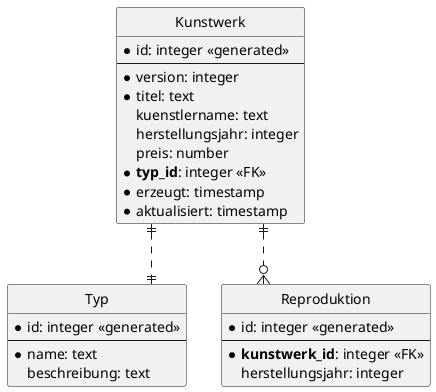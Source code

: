 ' Preview durch <Alt>d

@startuml ER Diagramm

' hide the spot
hide circle

' evtl. Prbleme mit Kraehenfuessen vermeiden
skinparam linetype ortho

entity "Kunstwerk" {
  * id: integer <<generated>>
  --
  * version: integer
  * titel: text
    kuenstlername: text
    herstellungsjahr: integer
    preis: number
  * **typ_id**: integer <<FK>>
  * erzeugt: timestamp
  * aktualisiert: timestamp
}

entity "Typ" {
  * id: integer <<generated>>
  --
  * name: text
    beschreibung: text
}

entity "Reproduktion" {
  * id: integer <<generated>>
  --
  * **kunstwerk_id**: integer <<FK>>
    herstellungsjahr: integer
}

Kunstwerk ||..|| Typ
Kunstwerk ||..o{ Reproduktion

@enduml
